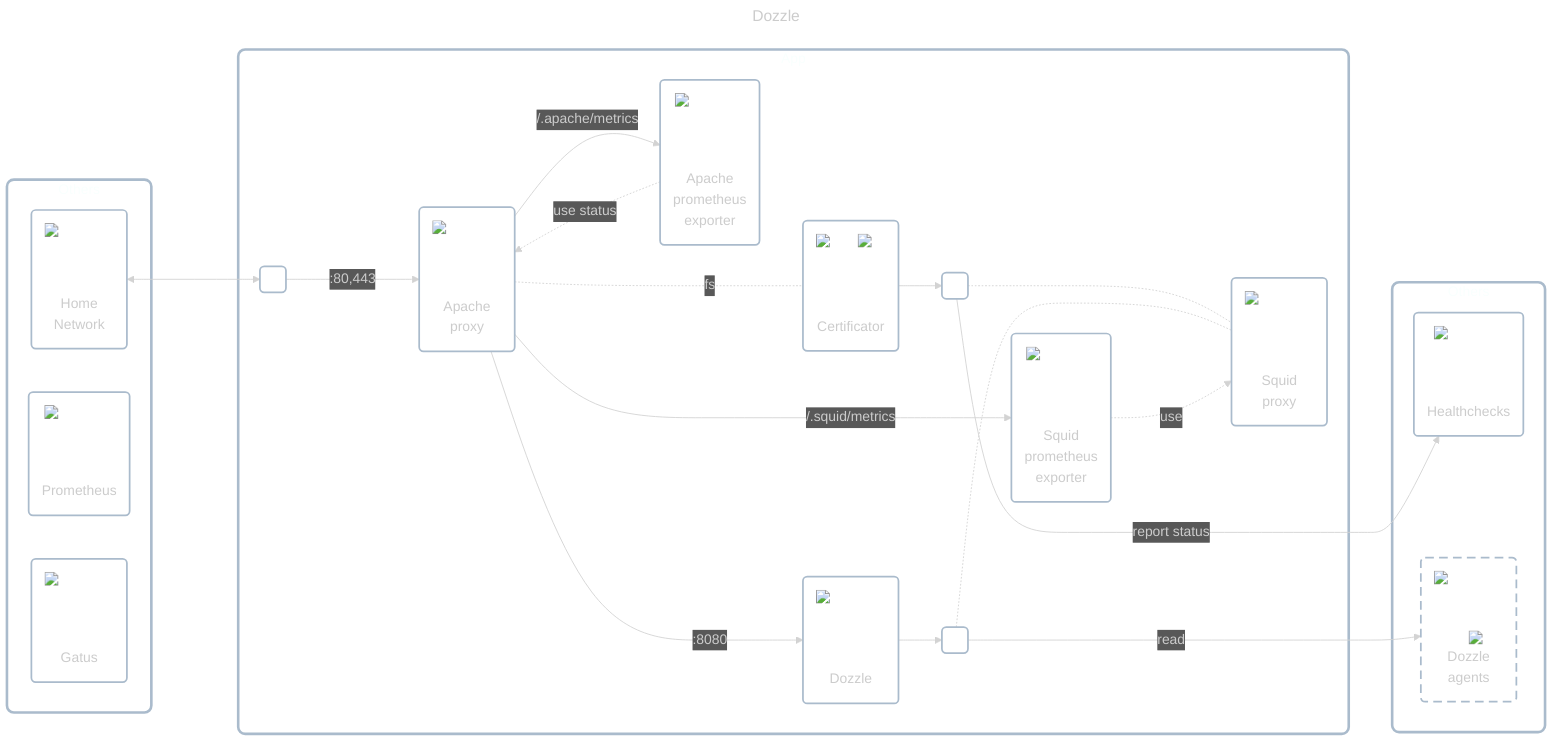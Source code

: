 ---
title: Dozzle
config:
    theme: dark
---

flowchart LR
    classDef cluster fill:#ffffff00,stroke:#aabbccff,stroke-width:3px,rx:8px,ry:8px;
    classDef node fill:#ffffff00,stroke:#aabbccff,stroke-width:2px,rx:5px,ry:5px;
    classDef dashed_border stroke-dasharray:10 6;

    subgraph others_1["Others"]
        home_network("<div style='position:relative;width:80px;height:80px;margin:0 auto;margin-bottom:0.1em'><img src='../../../../icons/network.png' style='min-width:80px;max-width:80px' /></div>Home<br/>Network")
        prometheus("<div style='position:relative;width:80px;height:80px;margin:0 auto;margin-bottom:0.5em'><img src='../../../../icons/prometheus.png' style='min-width:80px;max-width:80px' /></div>Prometheus")
        gatus("<div style='position:relative;width:80px;height:80px;margin:0 auto;margin-bottom:0.5em'><img src='../../../../icons/gatus.png' style='min-width:80px;max-width:80px' /></div>Gatus")
    end

    subgraph app_wrapper["App"]
        inbound_interface(" ")
        apache_proxy("<div style='position:relative;width:80px;height:80px;margin:0 auto;margin-bottom:0.5em'><img src='../../../../icons/apache.png' style='min-width:80px;max-width:80px' /></div>Apache<br/>proxy")
        apache_prometheus_exporter("<div style='position:relative;width:80px;height:80px;margin:0 auto;margin-bottom:0.5em'><img src='../../../../icons/apache-prometheus-exporter.png' style='min-width:80px;max-width:80px' /></div>Apache<br/>prometheus<br/>exporter")
        certificator("<div style='position:relative;width:80px;height:80px;margin:0 auto;margin-bottom:1em'><img src='../../../../icons/cronjob.png' style='min-width:32px;max-width:32px;position:absolute;top:0;right:0' /><img src='../../../../icons/lets-encrypt.png' style='min-width:80px;max-width:80px' /></div>Certificator")
        dozzle("<div style='position:relative;width:80px;height:80px;margin:0 auto;margin-bottom:0.75em'><img src='../../../../icons/dozzle.png' style='min-width:80px;max-width:80px' /></div>Dozzle")
        squid_proxy("<div style='position:relative;width:80px;height:80px;margin:0 auto;margin-bottom:0.75em'><img src='../../../../icons/squid.jpg' style='min-width:80px;max-width:80px' /></div>Squid<br/>proxy")
        squid_prometheus_exporter("<div style='position:relative;width:80px;height:80px;margin:0 auto;margin-bottom:0.75em'><img src='../../../../icons/squid-prometheus-exporter.png' style='min-width:80px;max-width:80px' /></div>Squid<br/>prometheus<br/>exporter")
        outbound_interface_1(" ")
        outbound_interface_2(" ")

        inbound_interface --->|:80,443| apache_proxy --->|:8080| dozzle
        apache_proxy -->|/.apache/metrics| apache_prometheus_exporter -.->|use status| apache_proxy
        apache_proxy -..-|fs| certificator
        outbound_interface_1 & outbound_interface_2 -..- squid_proxy
        apache_proxy -->|/.squid/metrics| squid_prometheus_exporter -.->|use| squid_proxy
    end

    subgraph others_2["Others"]
        healthchecks("<div style='position:relative;width:80px;height:80px;margin:0 auto;margin-bottom:0.5em'><img src='../../../../icons/healthchecks.png' style='min-width:80px;max-width:80px' /></div>Healthchecks")
        dozzle_agents("<div style='position:relative;width:80px;height:80px;margin:0 auto;margin-bottom:0.5em'><img src='../../../../icons/apps.png' style='min-width:80px;max-width:80px' /><img src='../../../../icons/dozzle.png' style='min-width:40px;max-width:40px;position:absolute;bottom:-5px;right:0' /></div>Dozzle<br/>agents")
        class dozzle_agents dashed_border
    end

    squid_proxy ~~~ dozzle_agents & healthchecks
    home_network <---> inbound_interface
    certificator --> outbound_interface_1 -->|report status| healthchecks
    dozzle --> outbound_interface_2 -->|read| dozzle_agents